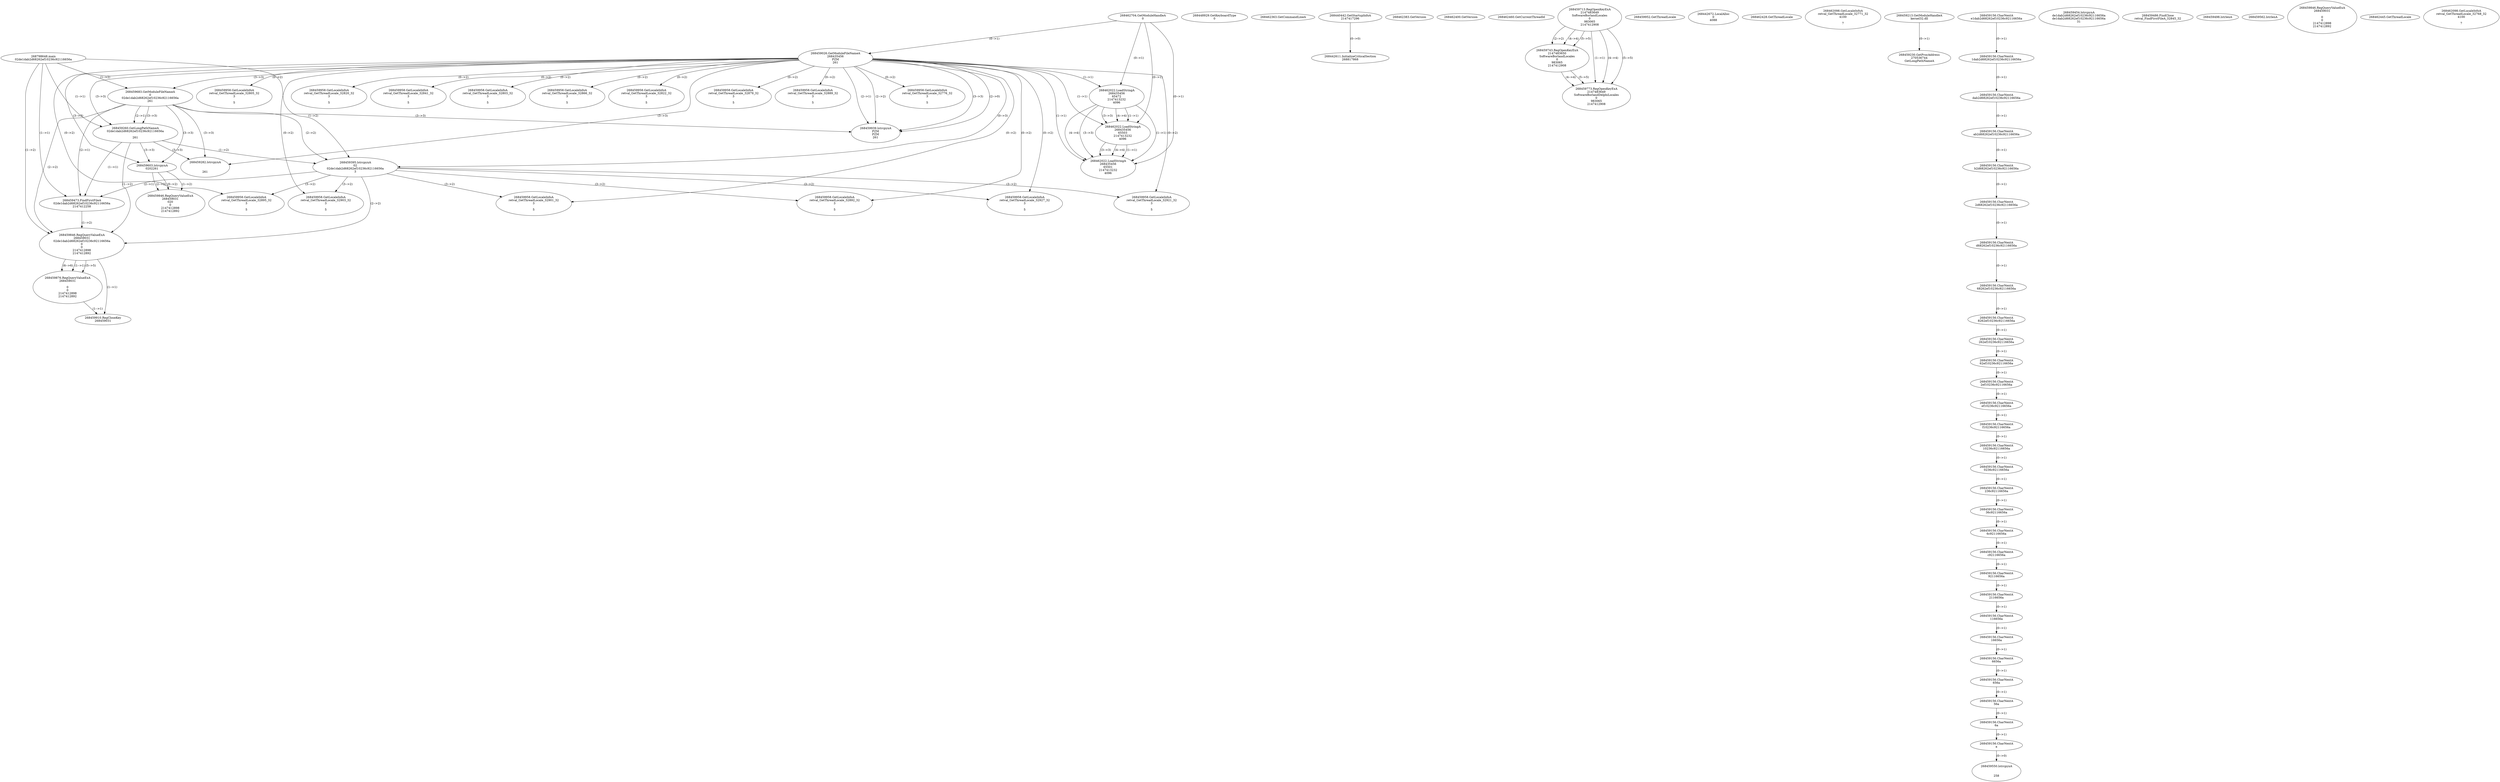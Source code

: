 // Global SCDG with merge call
digraph {
	0 [label="268798648.main
02de1dab2d68262ef10236c92116656a"]
	1 [label="268462704.GetModuleHandleA
0"]
	2 [label="268448929.GetKeyboardType
0"]
	3 [label="268462363.GetCommandLineA
"]
	4 [label="268440442.GetStartupInfoA
2147417296"]
	5 [label="268462383.GetVersion
"]
	6 [label="268462400.GetVersion
"]
	7 [label="268462460.GetCurrentThreadId
"]
	8 [label="268459026.GetModuleFileNameA
268435456
PZM
261"]
	1 -> 8 [label="(0-->1)"]
	9 [label="268459683.GetModuleFileNameA
0
02de1dab2d68262ef10236c92116656a
261"]
	0 -> 9 [label="(1-->2)"]
	8 -> 9 [label="(3-->3)"]
	10 [label="268459713.RegOpenKeyExA
2147483649
Software\Borland\Locales
0
983065
2147412908"]
	11 [label="268459743.RegOpenKeyExA
2147483650
Software\Borland\Locales
0
983065
2147412908"]
	10 -> 11 [label="(2-->2)"]
	10 -> 11 [label="(4-->4)"]
	10 -> 11 [label="(5-->5)"]
	12 [label="268459773.RegOpenKeyExA
2147483649
Software\Borland\Delphi\Locales
0
983065
2147412908"]
	10 -> 12 [label="(1-->1)"]
	10 -> 12 [label="(4-->4)"]
	11 -> 12 [label="(4-->4)"]
	10 -> 12 [label="(5-->5)"]
	11 -> 12 [label="(5-->5)"]
	13 [label="268459939.lstrcpynA
PZM
PZM
261"]
	8 -> 13 [label="(2-->1)"]
	8 -> 13 [label="(2-->2)"]
	8 -> 13 [label="(3-->3)"]
	9 -> 13 [label="(3-->3)"]
	8 -> 13 [label="(2-->0)"]
	14 [label="268459952.GetThreadLocale
"]
	15 [label="268459958.GetLocaleInfoA
retval_GetThreadLocale_32776_32
3

5"]
	8 -> 15 [label="(0-->2)"]
	16 [label="268462022.LoadStringA
268435456
65472
2147413232
4096"]
	1 -> 16 [label="(0-->1)"]
	8 -> 16 [label="(1-->1)"]
	17 [label="268442611.InitializeCriticalSection
268817868"]
	4 -> 17 [label="(0-->0)"]
	18 [label="268442672.LocalAlloc
0
4088"]
	19 [label="268462022.LoadStringA
268435456
65503
2147413232
4096"]
	1 -> 19 [label="(0-->1)"]
	8 -> 19 [label="(1-->1)"]
	16 -> 19 [label="(1-->1)"]
	16 -> 19 [label="(3-->3)"]
	16 -> 19 [label="(4-->4)"]
	20 [label="268462022.LoadStringA
268435456
65501
2147413232
4096"]
	1 -> 20 [label="(0-->1)"]
	8 -> 20 [label="(1-->1)"]
	16 -> 20 [label="(1-->1)"]
	19 -> 20 [label="(1-->1)"]
	16 -> 20 [label="(3-->3)"]
	19 -> 20 [label="(3-->3)"]
	16 -> 20 [label="(4-->4)"]
	19 -> 20 [label="(4-->4)"]
	21 [label="268462428.GetThreadLocale
"]
	22 [label="268462098.GetLocaleInfoA
retval_GetThreadLocale_32771_32
4100

7"]
	23 [label="268459213.GetModuleHandleA
kernel32.dll"]
	24 [label="268459230.GetProcAddress
270536744
GetLongPathNameA"]
	23 -> 24 [label="(0-->1)"]
	25 [label="268459260.GetLongPathNameA
02de1dab2d68262ef10236c92116656a

261"]
	0 -> 25 [label="(1-->1)"]
	9 -> 25 [label="(2-->1)"]
	8 -> 25 [label="(3-->3)"]
	9 -> 25 [label="(3-->3)"]
	26 [label="268459395.lstrcpynA
02
02de1dab2d68262ef10236c92116656a
3"]
	0 -> 26 [label="(1-->2)"]
	9 -> 26 [label="(2-->2)"]
	25 -> 26 [label="(1-->2)"]
	8 -> 26 [label="(0-->3)"]
	27 [label="268459156.CharNextA
e1dab2d68262ef10236c92116656a"]
	28 [label="268459156.CharNextA
1dab2d68262ef10236c92116656a"]
	27 -> 28 [label="(0-->1)"]
	29 [label="268459156.CharNextA
dab2d68262ef10236c92116656a"]
	28 -> 29 [label="(0-->1)"]
	30 [label="268459156.CharNextA
ab2d68262ef10236c92116656a"]
	29 -> 30 [label="(0-->1)"]
	31 [label="268459156.CharNextA
b2d68262ef10236c92116656a"]
	30 -> 31 [label="(0-->1)"]
	32 [label="268459156.CharNextA
2d68262ef10236c92116656a"]
	31 -> 32 [label="(0-->1)"]
	33 [label="268459156.CharNextA
d68262ef10236c92116656a"]
	32 -> 33 [label="(0-->1)"]
	34 [label="268459156.CharNextA
68262ef10236c92116656a"]
	33 -> 34 [label="(0-->1)"]
	35 [label="268459156.CharNextA
8262ef10236c92116656a"]
	34 -> 35 [label="(0-->1)"]
	36 [label="268459156.CharNextA
262ef10236c92116656a"]
	35 -> 36 [label="(0-->1)"]
	37 [label="268459156.CharNextA
62ef10236c92116656a"]
	36 -> 37 [label="(0-->1)"]
	38 [label="268459156.CharNextA
2ef10236c92116656a"]
	37 -> 38 [label="(0-->1)"]
	39 [label="268459156.CharNextA
ef10236c92116656a"]
	38 -> 39 [label="(0-->1)"]
	40 [label="268459156.CharNextA
f10236c92116656a"]
	39 -> 40 [label="(0-->1)"]
	41 [label="268459156.CharNextA
10236c92116656a"]
	40 -> 41 [label="(0-->1)"]
	42 [label="268459156.CharNextA
0236c92116656a"]
	41 -> 42 [label="(0-->1)"]
	43 [label="268459156.CharNextA
236c92116656a"]
	42 -> 43 [label="(0-->1)"]
	44 [label="268459156.CharNextA
36c92116656a"]
	43 -> 44 [label="(0-->1)"]
	45 [label="268459156.CharNextA
6c92116656a"]
	44 -> 45 [label="(0-->1)"]
	46 [label="268459156.CharNextA
c92116656a"]
	45 -> 46 [label="(0-->1)"]
	47 [label="268459156.CharNextA
92116656a"]
	46 -> 47 [label="(0-->1)"]
	48 [label="268459156.CharNextA
2116656a"]
	47 -> 48 [label="(0-->1)"]
	49 [label="268459156.CharNextA
116656a"]
	48 -> 49 [label="(0-->1)"]
	50 [label="268459156.CharNextA
16656a"]
	49 -> 50 [label="(0-->1)"]
	51 [label="268459156.CharNextA
6656a"]
	50 -> 51 [label="(0-->1)"]
	52 [label="268459156.CharNextA
656a"]
	51 -> 52 [label="(0-->1)"]
	53 [label="268459156.CharNextA
56a"]
	52 -> 53 [label="(0-->1)"]
	54 [label="268459156.CharNextA
6a"]
	53 -> 54 [label="(0-->1)"]
	55 [label="268459156.CharNextA
a"]
	54 -> 55 [label="(0-->1)"]
	56 [label="268459454.lstrcpynA
de1dab2d68262ef10236c92116656a
de1dab2d68262ef10236c92116656a
31"]
	57 [label="268459473.FindFirstFileA
02de1dab2d68262ef10236c92116656a
2147412258"]
	0 -> 57 [label="(1-->1)"]
	9 -> 57 [label="(2-->1)"]
	25 -> 57 [label="(1-->1)"]
	26 -> 57 [label="(2-->1)"]
	58 [label="268459846.RegQueryValueExA
268459031
02de1dab2d68262ef10236c92116656a
0
0
2147412898
2147412892"]
	0 -> 58 [label="(1-->2)"]
	9 -> 58 [label="(2-->2)"]
	25 -> 58 [label="(1-->2)"]
	26 -> 58 [label="(2-->2)"]
	57 -> 58 [label="(1-->2)"]
	59 [label="268459876.RegQueryValueExA
268459031

0
0
2147412898
2147412892"]
	58 -> 59 [label="(1-->1)"]
	58 -> 59 [label="(5-->5)"]
	58 -> 59 [label="(6-->6)"]
	60 [label="268459910.RegCloseKey
268459031"]
	58 -> 60 [label="(1-->1)"]
	59 -> 60 [label="(1-->1)"]
	61 [label="268459958.GetLocaleInfoA
retval_GetThreadLocale_32901_32
3

5"]
	8 -> 61 [label="(0-->2)"]
	26 -> 61 [label="(3-->2)"]
	62 [label="268459486.FindClose
retval_FindFirstFileA_32845_32"]
	63 [label="268459498.lstrlenA
"]
	64 [label="268459550.lstrcpynA


258"]
	55 -> 64 [label="(0-->0)"]
	65 [label="268459562.lstrlenA
"]
	66 [label="268459603.lstrcpynA
02\
02\
261"]
	8 -> 66 [label="(3-->3)"]
	9 -> 66 [label="(3-->3)"]
	25 -> 66 [label="(3-->3)"]
	67 [label="268459846.RegQueryValueExA
268459031
02\
0
0
2147412898
2147412892"]
	66 -> 67 [label="(1-->2)"]
	66 -> 67 [label="(2-->2)"]
	66 -> 67 [label="(0-->2)"]
	68 [label="268459958.GetLocaleInfoA
retval_GetThreadLocale_32927_32
3

5"]
	8 -> 68 [label="(0-->2)"]
	26 -> 68 [label="(3-->2)"]
	69 [label="268459958.GetLocaleInfoA
retval_GetThreadLocale_32921_32
3

5"]
	8 -> 69 [label="(0-->2)"]
	26 -> 69 [label="(3-->2)"]
	70 [label="268459282.lstrcpynA


261"]
	8 -> 70 [label="(3-->3)"]
	9 -> 70 [label="(3-->3)"]
	25 -> 70 [label="(3-->3)"]
	71 [label="268459846.RegQueryValueExA
268459031

0
0
2147412898
2147412892"]
	72 [label="268459958.GetLocaleInfoA
retval_GetThreadLocale_32805_32
3

5"]
	8 -> 72 [label="(0-->2)"]
	73 [label="268459958.GetLocaleInfoA
retval_GetThreadLocale_32820_32
3

5"]
	8 -> 73 [label="(0-->2)"]
	74 [label="268459958.GetLocaleInfoA
retval_GetThreadLocale_32841_32
3

5"]
	8 -> 74 [label="(0-->2)"]
	75 [label="268459958.GetLocaleInfoA
retval_GetThreadLocale_32895_32
3

5"]
	8 -> 75 [label="(0-->2)"]
	26 -> 75 [label="(3-->2)"]
	76 [label="268459958.GetLocaleInfoA
retval_GetThreadLocale_32903_32
3

5"]
	8 -> 76 [label="(0-->2)"]
	26 -> 76 [label="(3-->2)"]
	77 [label="268459958.GetLocaleInfoA
retval_GetThreadLocale_32803_32
3

5"]
	8 -> 77 [label="(0-->2)"]
	78 [label="268462445.GetThreadLocale
"]
	79 [label="268462098.GetLocaleInfoA
retval_GetThreadLocale_32768_32
4100

7"]
	80 [label="268459958.GetLocaleInfoA
retval_GetThreadLocale_32866_32
3

5"]
	8 -> 80 [label="(0-->2)"]
	81 [label="268459958.GetLocaleInfoA
retval_GetThreadLocale_32822_32
3

5"]
	8 -> 81 [label="(0-->2)"]
	82 [label="268459958.GetLocaleInfoA
retval_GetThreadLocale_32892_32
3

5"]
	8 -> 82 [label="(0-->2)"]
	26 -> 82 [label="(3-->2)"]
	83 [label="268459958.GetLocaleInfoA
retval_GetThreadLocale_32879_32
3

5"]
	8 -> 83 [label="(0-->2)"]
	84 [label="268459958.GetLocaleInfoA
retval_GetThreadLocale_32889_32
3

5"]
	8 -> 84 [label="(0-->2)"]
}
